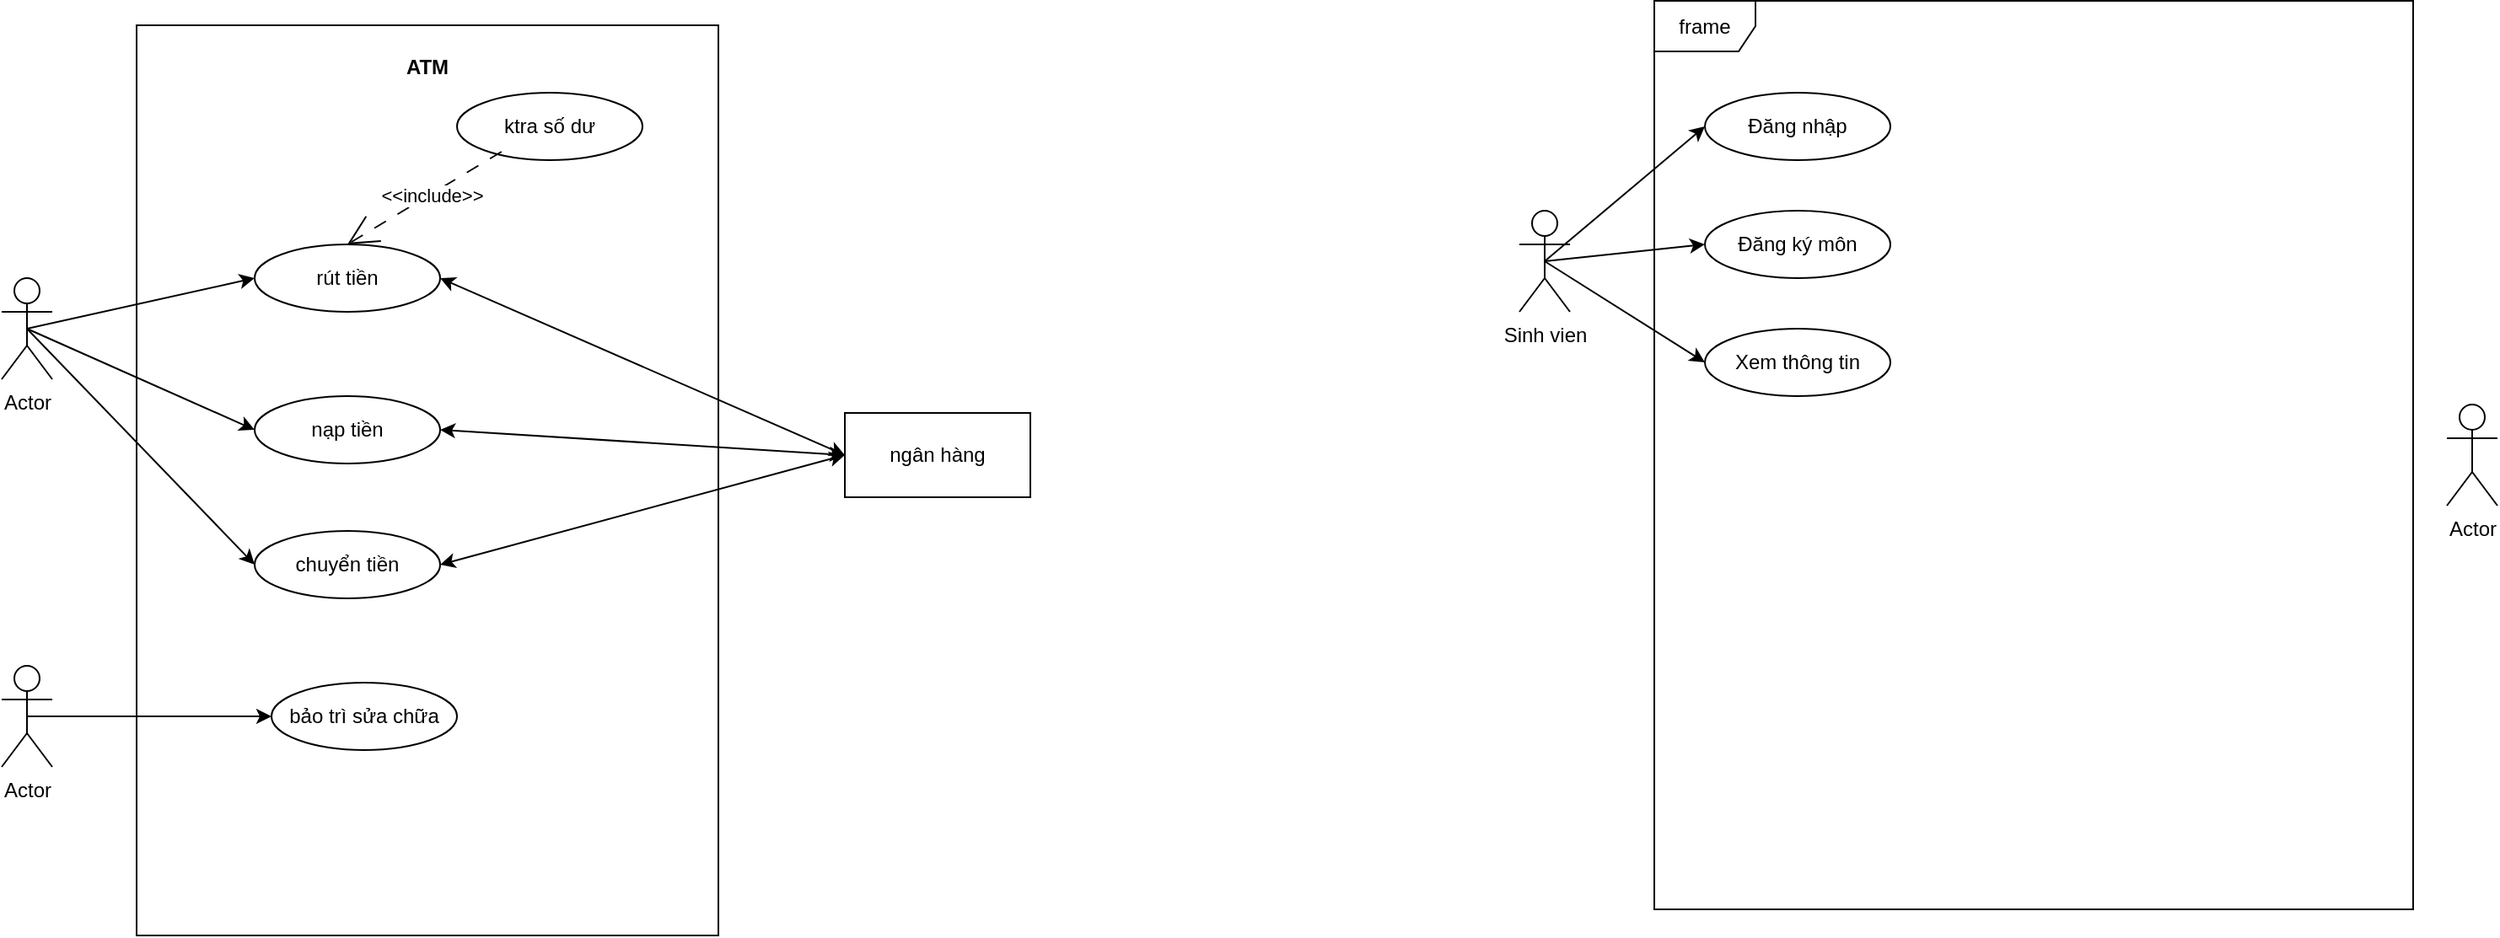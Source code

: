 <mxfile version="22.1.11" type="github" pages="4">
  <diagram name="Page-1" id="FQkPfA5mC1dS6UtXw3n_">
    <mxGraphModel dx="1552" dy="1358" grid="0" gridSize="10" guides="1" tooltips="1" connect="1" arrows="1" fold="1" page="0" pageScale="1" pageWidth="3300" pageHeight="4681" math="0" shadow="0">
      <root>
        <mxCell id="0" />
        <mxCell id="1" parent="0" />
        <mxCell id="UlAHc0vp6WzcdF49rd_0-27" style="rounded=0;orthogonalLoop=1;jettySize=auto;html=1;exitX=0.5;exitY=0.5;exitDx=0;exitDy=0;exitPerimeter=0;entryX=0;entryY=0.5;entryDx=0;entryDy=0;" parent="1" source="UlAHc0vp6WzcdF49rd_0-1" target="UlAHc0vp6WzcdF49rd_0-26" edge="1">
          <mxGeometry relative="1" as="geometry" />
        </mxCell>
        <mxCell id="UlAHc0vp6WzcdF49rd_0-1" value="Actor" style="shape=umlActor;verticalLabelPosition=bottom;verticalAlign=top;html=1;" parent="1" vertex="1">
          <mxGeometry x="130" y="390" width="30" height="60" as="geometry" />
        </mxCell>
        <mxCell id="UlAHc0vp6WzcdF49rd_0-17" style="rounded=0;orthogonalLoop=1;jettySize=auto;html=1;exitX=0.5;exitY=0.5;exitDx=0;exitDy=0;exitPerimeter=0;entryX=0;entryY=0.5;entryDx=0;entryDy=0;" parent="1" source="UlAHc0vp6WzcdF49rd_0-2" target="UlAHc0vp6WzcdF49rd_0-8" edge="1">
          <mxGeometry relative="1" as="geometry" />
        </mxCell>
        <mxCell id="UlAHc0vp6WzcdF49rd_0-28" style="rounded=0;orthogonalLoop=1;jettySize=auto;html=1;exitX=0.5;exitY=0.5;exitDx=0;exitDy=0;exitPerimeter=0;entryX=0;entryY=0.5;entryDx=0;entryDy=0;" parent="1" source="UlAHc0vp6WzcdF49rd_0-2" target="UlAHc0vp6WzcdF49rd_0-7" edge="1">
          <mxGeometry relative="1" as="geometry" />
        </mxCell>
        <mxCell id="UlAHc0vp6WzcdF49rd_0-29" style="rounded=0;orthogonalLoop=1;jettySize=auto;html=1;exitX=0.5;exitY=0.5;exitDx=0;exitDy=0;exitPerimeter=0;entryX=0;entryY=0.5;entryDx=0;entryDy=0;" parent="1" source="UlAHc0vp6WzcdF49rd_0-2" target="UlAHc0vp6WzcdF49rd_0-9" edge="1">
          <mxGeometry relative="1" as="geometry" />
        </mxCell>
        <mxCell id="UlAHc0vp6WzcdF49rd_0-2" value="Actor" style="shape=umlActor;verticalLabelPosition=bottom;verticalAlign=top;html=1;" parent="1" vertex="1">
          <mxGeometry x="130" y="160" width="30" height="60" as="geometry" />
        </mxCell>
        <mxCell id="UlAHc0vp6WzcdF49rd_0-3" value="ngân hàng" style="html=1;whiteSpace=wrap;" parent="1" vertex="1">
          <mxGeometry x="630" y="240" width="110" height="50" as="geometry" />
        </mxCell>
        <mxCell id="UlAHc0vp6WzcdF49rd_0-4" value="&lt;p style=&quot;margin:0px;margin-top:4px;text-align:center;&quot;&gt;&lt;br&gt;&lt;b&gt;ATM&lt;/b&gt;&lt;/p&gt;" style="verticalAlign=top;align=left;overflow=fill;fontSize=12;fontFamily=Helvetica;html=1;whiteSpace=wrap;fillColor=none;" parent="1" vertex="1">
          <mxGeometry x="210" y="10" width="345" height="540" as="geometry" />
        </mxCell>
        <mxCell id="UlAHc0vp6WzcdF49rd_0-24" style="rounded=0;orthogonalLoop=1;jettySize=auto;html=1;exitX=1;exitY=0.5;exitDx=0;exitDy=0;entryX=0;entryY=0.5;entryDx=0;entryDy=0;startArrow=classic;startFill=1;" parent="1" source="UlAHc0vp6WzcdF49rd_0-7" target="UlAHc0vp6WzcdF49rd_0-3" edge="1">
          <mxGeometry relative="1" as="geometry" />
        </mxCell>
        <mxCell id="UlAHc0vp6WzcdF49rd_0-7" value="nạp tiền" style="ellipse;whiteSpace=wrap;html=1;" parent="1" vertex="1">
          <mxGeometry x="280" y="230" width="110" height="40" as="geometry" />
        </mxCell>
        <mxCell id="UlAHc0vp6WzcdF49rd_0-23" style="rounded=0;orthogonalLoop=1;jettySize=auto;html=1;exitX=1;exitY=0.5;exitDx=0;exitDy=0;entryX=0;entryY=0.5;entryDx=0;entryDy=0;startArrow=classic;startFill=1;" parent="1" source="UlAHc0vp6WzcdF49rd_0-8" target="UlAHc0vp6WzcdF49rd_0-3" edge="1">
          <mxGeometry relative="1" as="geometry" />
        </mxCell>
        <mxCell id="UlAHc0vp6WzcdF49rd_0-8" value="rút tiền" style="ellipse;whiteSpace=wrap;html=1;" parent="1" vertex="1">
          <mxGeometry x="280" y="140" width="110" height="40" as="geometry" />
        </mxCell>
        <mxCell id="UlAHc0vp6WzcdF49rd_0-25" style="rounded=0;orthogonalLoop=1;jettySize=auto;html=1;exitX=1;exitY=0.5;exitDx=0;exitDy=0;entryX=0;entryY=0.5;entryDx=0;entryDy=0;startArrow=classic;startFill=1;" parent="1" source="UlAHc0vp6WzcdF49rd_0-9" target="UlAHc0vp6WzcdF49rd_0-3" edge="1">
          <mxGeometry relative="1" as="geometry" />
        </mxCell>
        <mxCell id="UlAHc0vp6WzcdF49rd_0-9" value="chuyển tiền" style="ellipse;whiteSpace=wrap;html=1;" parent="1" vertex="1">
          <mxGeometry x="280" y="310" width="110" height="40" as="geometry" />
        </mxCell>
        <mxCell id="UlAHc0vp6WzcdF49rd_0-12" value="ktra số dư" style="ellipse;whiteSpace=wrap;html=1;" parent="1" vertex="1">
          <mxGeometry x="400" y="50" width="110" height="40" as="geometry" />
        </mxCell>
        <mxCell id="UlAHc0vp6WzcdF49rd_0-22" value="" style="endArrow=open;endSize=16;endFill=0;html=1;rounded=0;exitX=0.24;exitY=0.875;exitDx=0;exitDy=0;exitPerimeter=0;entryX=0.5;entryY=0;entryDx=0;entryDy=0;dashed=1;dashPattern=8 8;" parent="1" source="UlAHc0vp6WzcdF49rd_0-12" target="UlAHc0vp6WzcdF49rd_0-8" edge="1">
          <mxGeometry width="160" relative="1" as="geometry">
            <mxPoint x="395" y="300" as="sourcePoint" />
            <mxPoint x="555" y="300" as="targetPoint" />
          </mxGeometry>
        </mxCell>
        <mxCell id="UlAHc0vp6WzcdF49rd_0-33" value="&amp;lt;&amp;lt;include&amp;gt;&amp;gt;" style="edgeLabel;html=1;align=center;verticalAlign=middle;resizable=0;points=[];" parent="UlAHc0vp6WzcdF49rd_0-22" vertex="1" connectable="0">
          <mxGeometry x="-0.082" relative="1" as="geometry">
            <mxPoint as="offset" />
          </mxGeometry>
        </mxCell>
        <mxCell id="UlAHc0vp6WzcdF49rd_0-26" value="bảo trì sửa chữa" style="ellipse;whiteSpace=wrap;html=1;" parent="1" vertex="1">
          <mxGeometry x="290" y="400" width="110" height="40" as="geometry" />
        </mxCell>
        <mxCell id="P9ent_m3i-iV9d5_X5sp-2" value="Actor" style="shape=umlActor;verticalLabelPosition=bottom;verticalAlign=top;html=1;" parent="1" vertex="1">
          <mxGeometry x="1580" y="235" width="30" height="60" as="geometry" />
        </mxCell>
        <mxCell id="P9ent_m3i-iV9d5_X5sp-3" style="rounded=0;orthogonalLoop=1;jettySize=auto;html=1;exitX=0.5;exitY=0.5;exitDx=0;exitDy=0;exitPerimeter=0;entryX=0;entryY=0.5;entryDx=0;entryDy=0;" parent="1" source="P9ent_m3i-iV9d5_X5sp-6" target="P9ent_m3i-iV9d5_X5sp-12" edge="1">
          <mxGeometry relative="1" as="geometry" />
        </mxCell>
        <mxCell id="P9ent_m3i-iV9d5_X5sp-4" style="rounded=0;orthogonalLoop=1;jettySize=auto;html=1;exitX=0.5;exitY=0.5;exitDx=0;exitDy=0;exitPerimeter=0;entryX=0;entryY=0.5;entryDx=0;entryDy=0;" parent="1" source="P9ent_m3i-iV9d5_X5sp-6" target="P9ent_m3i-iV9d5_X5sp-10" edge="1">
          <mxGeometry relative="1" as="geometry" />
        </mxCell>
        <mxCell id="P9ent_m3i-iV9d5_X5sp-5" style="rounded=0;orthogonalLoop=1;jettySize=auto;html=1;exitX=0.5;exitY=0.5;exitDx=0;exitDy=0;exitPerimeter=0;entryX=0;entryY=0.5;entryDx=0;entryDy=0;" parent="1" source="P9ent_m3i-iV9d5_X5sp-6" target="P9ent_m3i-iV9d5_X5sp-14" edge="1">
          <mxGeometry relative="1" as="geometry" />
        </mxCell>
        <mxCell id="P9ent_m3i-iV9d5_X5sp-6" value="Sinh vien&lt;br&gt;" style="shape=umlActor;verticalLabelPosition=bottom;verticalAlign=top;html=1;" parent="1" vertex="1">
          <mxGeometry x="1030" y="120" width="30" height="60" as="geometry" />
        </mxCell>
        <mxCell id="P9ent_m3i-iV9d5_X5sp-10" value="Đăng ký môn" style="ellipse;whiteSpace=wrap;html=1;" parent="1" vertex="1">
          <mxGeometry x="1140" y="120" width="110" height="40" as="geometry" />
        </mxCell>
        <mxCell id="P9ent_m3i-iV9d5_X5sp-12" value="Đăng nhập" style="ellipse;whiteSpace=wrap;html=1;" parent="1" vertex="1">
          <mxGeometry x="1140" y="50" width="110" height="40" as="geometry" />
        </mxCell>
        <mxCell id="P9ent_m3i-iV9d5_X5sp-14" value="Xem thông tin" style="ellipse;whiteSpace=wrap;html=1;" parent="1" vertex="1">
          <mxGeometry x="1140" y="190" width="110" height="40" as="geometry" />
        </mxCell>
        <mxCell id="P9ent_m3i-iV9d5_X5sp-23" value="frame" style="shape=umlFrame;whiteSpace=wrap;html=1;pointerEvents=0;" parent="1" vertex="1">
          <mxGeometry x="1110" y="-4.5" width="450" height="539" as="geometry" />
        </mxCell>
      </root>
    </mxGraphModel>
  </diagram>
  <diagram id="qhBuKhS3mnY09-vAQ0FF" name="biểu đồ phân cấp chức năng">
    <mxGraphModel dx="1038" dy="589" grid="0" gridSize="10" guides="1" tooltips="1" connect="1" arrows="1" fold="1" page="1" pageScale="1" pageWidth="3300" pageHeight="4681" math="0" shadow="0">
      <root>
        <mxCell id="0" />
        <mxCell id="1" parent="0" />
        <mxCell id="eLcfTRdUgcNh56qw_H1i-1" value="&lt;font style=&quot;font-size: 14px;&quot;&gt;Website bán giày trực tuyến&lt;/font&gt;" style="rounded=0;whiteSpace=wrap;html=1;fontSize=14;" vertex="1" parent="1">
          <mxGeometry x="390" y="30" width="360" height="60" as="geometry" />
        </mxCell>
        <mxCell id="eLcfTRdUgcNh56qw_H1i-16" style="edgeStyle=orthogonalEdgeStyle;rounded=0;orthogonalLoop=1;jettySize=auto;html=1;entryX=0;entryY=0.5;entryDx=0;entryDy=0;endArrow=none;endFill=0;fontSize=14;" edge="1" parent="1" source="eLcfTRdUgcNh56qw_H1i-2" target="eLcfTRdUgcNh56qw_H1i-14">
          <mxGeometry relative="1" as="geometry">
            <mxPoint x="120" y="440" as="targetPoint" />
            <Array as="points">
              <mxPoint x="120" y="440" />
            </Array>
          </mxGeometry>
        </mxCell>
        <mxCell id="eLcfTRdUgcNh56qw_H1i-49" style="edgeStyle=none;rounded=0;orthogonalLoop=1;jettySize=auto;html=1;endArrow=none;endFill=0;entryX=-0.001;entryY=0.475;entryDx=0;entryDy=0;entryPerimeter=0;fontSize=14;" edge="1" parent="1" source="eLcfTRdUgcNh56qw_H1i-2" target="eLcfTRdUgcNh56qw_H1i-50">
          <mxGeometry relative="1" as="geometry">
            <mxPoint x="170" y="120" as="targetPoint" />
          </mxGeometry>
        </mxCell>
        <mxCell id="eLcfTRdUgcNh56qw_H1i-2" value="1.Quản trị người dùng" style="rounded=0;whiteSpace=wrap;html=1;fontSize=14;" vertex="1" parent="1">
          <mxGeometry x="110" y="150" width="120" height="60" as="geometry" />
        </mxCell>
        <mxCell id="eLcfTRdUgcNh56qw_H1i-70" style="edgeStyle=none;rounded=0;orthogonalLoop=1;jettySize=auto;html=1;endArrow=none;endFill=0;" edge="1" parent="1" source="eLcfTRdUgcNh56qw_H1i-10">
          <mxGeometry relative="1" as="geometry">
            <mxPoint x="120" y="280" as="targetPoint" />
          </mxGeometry>
        </mxCell>
        <mxCell id="eLcfTRdUgcNh56qw_H1i-10" value="1.1. Đăng nhập" style="rounded=0;whiteSpace=wrap;html=1;fontSize=14;" vertex="1" parent="1">
          <mxGeometry x="140" y="250" width="110" height="60" as="geometry" />
        </mxCell>
        <mxCell id="eLcfTRdUgcNh56qw_H1i-69" style="edgeStyle=none;rounded=0;orthogonalLoop=1;jettySize=auto;html=1;endArrow=none;endFill=0;" edge="1" parent="1" source="eLcfTRdUgcNh56qw_H1i-13">
          <mxGeometry relative="1" as="geometry">
            <mxPoint x="120" y="360" as="targetPoint" />
          </mxGeometry>
        </mxCell>
        <mxCell id="eLcfTRdUgcNh56qw_H1i-13" value="1.2. Cập nhật người dùng&lt;span style=&quot;white-space: pre;&quot;&gt;&#x9;&lt;/span&gt;" style="rounded=0;whiteSpace=wrap;html=1;fontSize=14;" vertex="1" parent="1">
          <mxGeometry x="140" y="330" width="110" height="60" as="geometry" />
        </mxCell>
        <mxCell id="eLcfTRdUgcNh56qw_H1i-14" value="1.3. Đăng xuất" style="rounded=0;whiteSpace=wrap;html=1;fontSize=14;" vertex="1" parent="1">
          <mxGeometry x="140" y="410" width="110" height="60" as="geometry" />
        </mxCell>
        <mxCell id="eLcfTRdUgcNh56qw_H1i-21" value="2. Quản lý sản phẩm" style="rounded=0;whiteSpace=wrap;html=1;fontSize=14;" vertex="1" parent="1">
          <mxGeometry x="270" y="150" width="120" height="60" as="geometry" />
        </mxCell>
        <mxCell id="eLcfTRdUgcNh56qw_H1i-74" style="edgeStyle=none;rounded=0;orthogonalLoop=1;jettySize=auto;html=1;endArrow=none;endFill=0;" edge="1" parent="1" source="eLcfTRdUgcNh56qw_H1i-22">
          <mxGeometry relative="1" as="geometry">
            <mxPoint x="280" y="280" as="targetPoint" />
          </mxGeometry>
        </mxCell>
        <mxCell id="eLcfTRdUgcNh56qw_H1i-22" value="2.1. Cập nhật danh mục&amp;nbsp;&lt;br&gt;" style="rounded=0;whiteSpace=wrap;html=1;fontSize=14;" vertex="1" parent="1">
          <mxGeometry x="300" y="250" width="110" height="60" as="geometry" />
        </mxCell>
        <mxCell id="eLcfTRdUgcNh56qw_H1i-24" value="2.2. Cập nhật sản phẩm&lt;span style=&quot;white-space: pre;&quot;&gt;&#x9;&lt;/span&gt;" style="rounded=0;whiteSpace=wrap;html=1;fontSize=14;" vertex="1" parent="1">
          <mxGeometry x="300" y="330" width="110" height="60" as="geometry" />
        </mxCell>
        <mxCell id="eLcfTRdUgcNh56qw_H1i-28" value="3. Quản lý hóa đơn&lt;span style=&quot;white-space: pre;&quot;&gt;&#x9;&lt;/span&gt;" style="rounded=0;whiteSpace=wrap;html=1;fontSize=14;" vertex="1" parent="1">
          <mxGeometry x="430" y="150" width="120" height="60" as="geometry" />
        </mxCell>
        <mxCell id="eLcfTRdUgcNh56qw_H1i-73" style="edgeStyle=none;rounded=0;orthogonalLoop=1;jettySize=auto;html=1;endArrow=none;endFill=0;" edge="1" parent="1" source="eLcfTRdUgcNh56qw_H1i-29">
          <mxGeometry relative="1" as="geometry">
            <mxPoint x="440" y="280" as="targetPoint" />
          </mxGeometry>
        </mxCell>
        <mxCell id="eLcfTRdUgcNh56qw_H1i-29" value="3.1. Quản lý hóa đơn" style="rounded=0;whiteSpace=wrap;html=1;fontSize=14;" vertex="1" parent="1">
          <mxGeometry x="460" y="250" width="110" height="60" as="geometry" />
        </mxCell>
        <mxCell id="eLcfTRdUgcNh56qw_H1i-31" value="3.2. Xử lý hóa đơn" style="rounded=0;whiteSpace=wrap;html=1;fontSize=14;" vertex="1" parent="1">
          <mxGeometry x="460" y="330" width="110" height="60" as="geometry" />
        </mxCell>
        <mxCell id="eLcfTRdUgcNh56qw_H1i-33" value="" style="line;strokeWidth=1;fillColor=none;align=left;verticalAlign=middle;spacingTop=-1;spacingLeft=3;spacingRight=3;rotatable=0;labelPosition=right;points=[];portConstraint=eastwest;strokeColor=inherit;fontSize=14;" vertex="1" parent="1">
          <mxGeometry x="440" y="356" width="20" height="8" as="geometry" />
        </mxCell>
        <mxCell id="eLcfTRdUgcNh56qw_H1i-34" style="edgeStyle=orthogonalEdgeStyle;rounded=0;orthogonalLoop=1;jettySize=auto;html=1;endArrow=none;endFill=0;fontSize=14;entryX=0;entryY=0.5;entryDx=0;entryDy=0;" edge="1" parent="1" source="eLcfTRdUgcNh56qw_H1i-35" target="eLcfTRdUgcNh56qw_H1i-38">
          <mxGeometry relative="1" as="geometry">
            <mxPoint x="620" y="440" as="targetPoint" />
            <Array as="points">
              <mxPoint x="600" y="360" />
            </Array>
          </mxGeometry>
        </mxCell>
        <mxCell id="eLcfTRdUgcNh56qw_H1i-35" value="4. Quản lý góp ý và tin tức" style="rounded=0;whiteSpace=wrap;html=1;fontSize=14;" vertex="1" parent="1">
          <mxGeometry x="590" y="150" width="120" height="60" as="geometry" />
        </mxCell>
        <mxCell id="eLcfTRdUgcNh56qw_H1i-105" style="edgeStyle=none;rounded=0;orthogonalLoop=1;jettySize=auto;html=1;endArrow=none;endFill=0;" edge="1" parent="1" source="eLcfTRdUgcNh56qw_H1i-36">
          <mxGeometry relative="1" as="geometry">
            <mxPoint x="600" y="280" as="targetPoint" />
          </mxGeometry>
        </mxCell>
        <mxCell id="eLcfTRdUgcNh56qw_H1i-36" value="4.1. Cập nhật tin tức" style="rounded=0;whiteSpace=wrap;html=1;fontSize=14;" vertex="1" parent="1">
          <mxGeometry x="620" y="250" width="110" height="60" as="geometry" />
        </mxCell>
        <mxCell id="eLcfTRdUgcNh56qw_H1i-38" value="4.2. Xử lý góp ý" style="rounded=0;whiteSpace=wrap;html=1;fontSize=14;" vertex="1" parent="1">
          <mxGeometry x="620" y="330" width="110" height="60" as="geometry" />
        </mxCell>
        <mxCell id="eLcfTRdUgcNh56qw_H1i-50" value="" style="line;strokeWidth=1;fillColor=none;align=left;verticalAlign=middle;spacingTop=-1;spacingLeft=3;spacingRight=3;rotatable=0;labelPosition=right;points=[];portConstraint=eastwest;strokeColor=inherit;fontSize=14;" vertex="1" parent="1">
          <mxGeometry x="170" y="120" width="830" height="8" as="geometry" />
        </mxCell>
        <mxCell id="eLcfTRdUgcNh56qw_H1i-59" style="edgeStyle=orthogonalEdgeStyle;rounded=0;orthogonalLoop=1;jettySize=auto;html=1;endArrow=none;endFill=0;fontSize=14;" edge="1" parent="1">
          <mxGeometry relative="1" as="geometry">
            <mxPoint x="280" y="360" as="targetPoint" />
            <mxPoint x="280" y="210" as="sourcePoint" />
            <Array as="points">
              <mxPoint x="280" y="360" />
              <mxPoint x="300" y="360" />
            </Array>
          </mxGeometry>
        </mxCell>
        <mxCell id="eLcfTRdUgcNh56qw_H1i-63" style="edgeStyle=none;rounded=0;orthogonalLoop=1;jettySize=auto;html=1;entryX=0;entryY=0.5;entryDx=0;entryDy=0;entryPerimeter=0;endArrow=none;endFill=0;exitX=0.078;exitY=1.003;exitDx=0;exitDy=0;exitPerimeter=0;" edge="1" parent="1" source="eLcfTRdUgcNh56qw_H1i-28" target="eLcfTRdUgcNh56qw_H1i-33">
          <mxGeometry relative="1" as="geometry">
            <mxPoint x="460" y="220" as="sourcePoint" />
          </mxGeometry>
        </mxCell>
        <mxCell id="eLcfTRdUgcNh56qw_H1i-75" style="edgeStyle=none;rounded=0;orthogonalLoop=1;jettySize=auto;html=1;entryX=0.4;entryY=0.975;entryDx=0;entryDy=0;entryPerimeter=0;endArrow=none;endFill=0;exitX=0.5;exitY=0;exitDx=0;exitDy=0;" edge="1" parent="1" source="eLcfTRdUgcNh56qw_H1i-28">
          <mxGeometry relative="1" as="geometry">
            <mxPoint x="510" y="140" as="sourcePoint" />
            <mxPoint x="490" y="124.8" as="targetPoint" />
          </mxGeometry>
        </mxCell>
        <mxCell id="eLcfTRdUgcNh56qw_H1i-76" style="edgeStyle=none;rounded=0;orthogonalLoop=1;jettySize=auto;html=1;endArrow=none;endFill=0;" edge="1" parent="1">
          <mxGeometry relative="1" as="geometry">
            <mxPoint x="570" y="92" as="sourcePoint" />
            <mxPoint x="570" y="123" as="targetPoint" />
          </mxGeometry>
        </mxCell>
        <mxCell id="eLcfTRdUgcNh56qw_H1i-88" style="edgeStyle=none;rounded=0;orthogonalLoop=1;jettySize=auto;html=1;endArrow=none;endFill=0;exitX=0.5;exitY=0;exitDx=0;exitDy=0;" edge="1" parent="1" source="eLcfTRdUgcNh56qw_H1i-35">
          <mxGeometry relative="1" as="geometry">
            <mxPoint x="680" y="130" as="sourcePoint" />
            <mxPoint x="650" y="124" as="targetPoint" />
          </mxGeometry>
        </mxCell>
        <mxCell id="eLcfTRdUgcNh56qw_H1i-92" style="edgeStyle=orthogonalEdgeStyle;rounded=0;orthogonalLoop=1;jettySize=auto;html=1;entryX=0;entryY=0.5;entryDx=0;entryDy=0;endArrow=none;endFill=0;fontSize=14;" edge="1" parent="1" source="eLcfTRdUgcNh56qw_H1i-93" target="eLcfTRdUgcNh56qw_H1i-95">
          <mxGeometry relative="1" as="geometry">
            <mxPoint x="790" y="440" as="targetPoint" />
            <Array as="points">
              <mxPoint x="770" y="360" />
            </Array>
          </mxGeometry>
        </mxCell>
        <mxCell id="eLcfTRdUgcNh56qw_H1i-93" value="5. Tìm kiếm sản phẩm" style="rounded=0;whiteSpace=wrap;html=1;fontSize=14;" vertex="1" parent="1">
          <mxGeometry x="760" y="150" width="120" height="60" as="geometry" />
        </mxCell>
        <mxCell id="eLcfTRdUgcNh56qw_H1i-106" style="edgeStyle=none;rounded=0;orthogonalLoop=1;jettySize=auto;html=1;endArrow=none;endFill=0;" edge="1" parent="1" source="eLcfTRdUgcNh56qw_H1i-94">
          <mxGeometry relative="1" as="geometry">
            <mxPoint x="770" y="280" as="targetPoint" />
          </mxGeometry>
        </mxCell>
        <mxCell id="eLcfTRdUgcNh56qw_H1i-94" value="5.1. Tìm kiếm theo tên sản phẩm" style="rounded=0;whiteSpace=wrap;html=1;fontSize=14;" vertex="1" parent="1">
          <mxGeometry x="790" y="250" width="110" height="60" as="geometry" />
        </mxCell>
        <mxCell id="eLcfTRdUgcNh56qw_H1i-95" value="5.2. Tìm kiếm theo khoảng giá" style="rounded=0;whiteSpace=wrap;html=1;fontSize=14;" vertex="1" parent="1">
          <mxGeometry x="790" y="330" width="110" height="60" as="geometry" />
        </mxCell>
        <mxCell id="eLcfTRdUgcNh56qw_H1i-97" style="edgeStyle=orthogonalEdgeStyle;rounded=0;orthogonalLoop=1;jettySize=auto;html=1;entryX=0;entryY=0.5;entryDx=0;entryDy=0;endArrow=none;endFill=0;fontSize=14;" edge="1" parent="1" source="eLcfTRdUgcNh56qw_H1i-98" target="eLcfTRdUgcNh56qw_H1i-101">
          <mxGeometry relative="1" as="geometry">
            <mxPoint x="950" y="440" as="targetPoint" />
            <Array as="points">
              <mxPoint x="950" y="440" />
            </Array>
          </mxGeometry>
        </mxCell>
        <mxCell id="eLcfTRdUgcNh56qw_H1i-98" value="6. Thống kê" style="rounded=0;whiteSpace=wrap;html=1;fontSize=14;" vertex="1" parent="1">
          <mxGeometry x="940" y="150" width="120" height="60" as="geometry" />
        </mxCell>
        <mxCell id="eLcfTRdUgcNh56qw_H1i-107" style="edgeStyle=none;rounded=0;orthogonalLoop=1;jettySize=auto;html=1;endArrow=none;endFill=0;" edge="1" parent="1" source="eLcfTRdUgcNh56qw_H1i-99">
          <mxGeometry relative="1" as="geometry">
            <mxPoint x="950" y="280" as="targetPoint" />
          </mxGeometry>
        </mxCell>
        <mxCell id="eLcfTRdUgcNh56qw_H1i-99" value="6.1. Thống kê hóa đơn" style="rounded=0;whiteSpace=wrap;html=1;fontSize=14;" vertex="1" parent="1">
          <mxGeometry x="970" y="250" width="110" height="60" as="geometry" />
        </mxCell>
        <mxCell id="eLcfTRdUgcNh56qw_H1i-108" style="edgeStyle=none;rounded=0;orthogonalLoop=1;jettySize=auto;html=1;endArrow=none;endFill=0;" edge="1" parent="1" source="eLcfTRdUgcNh56qw_H1i-100">
          <mxGeometry relative="1" as="geometry">
            <mxPoint x="950" y="360" as="targetPoint" />
          </mxGeometry>
        </mxCell>
        <mxCell id="eLcfTRdUgcNh56qw_H1i-100" value="6.2. Thống kê sản phẩm bán chạy" style="rounded=0;whiteSpace=wrap;html=1;fontSize=14;" vertex="1" parent="1">
          <mxGeometry x="970" y="330" width="110" height="60" as="geometry" />
        </mxCell>
        <mxCell id="eLcfTRdUgcNh56qw_H1i-101" value="6.3. Thống kê sản phẩm mới" style="rounded=0;whiteSpace=wrap;html=1;fontSize=14;" vertex="1" parent="1">
          <mxGeometry x="970" y="410" width="110" height="60" as="geometry" />
        </mxCell>
        <mxCell id="eLcfTRdUgcNh56qw_H1i-102" style="edgeStyle=none;rounded=0;orthogonalLoop=1;jettySize=auto;html=1;entryX=0.193;entryY=0;entryDx=0;entryDy=0;entryPerimeter=0;endArrow=none;endFill=0;exitX=0.5;exitY=0;exitDx=0;exitDy=0;" edge="1" parent="1" source="eLcfTRdUgcNh56qw_H1i-21">
          <mxGeometry relative="1" as="geometry">
            <mxPoint x="360" y="140" as="sourcePoint" />
            <mxPoint x="330.19" y="124" as="targetPoint" />
          </mxGeometry>
        </mxCell>
        <mxCell id="eLcfTRdUgcNh56qw_H1i-103" style="edgeStyle=none;rounded=0;orthogonalLoop=1;jettySize=auto;html=1;endArrow=none;endFill=0;entryX=1;entryY=0.375;entryDx=0;entryDy=0;entryPerimeter=0;" edge="1" parent="1">
          <mxGeometry relative="1" as="geometry">
            <mxPoint x="1000.456" y="149" as="sourcePoint" />
            <mxPoint x="1000" y="124" as="targetPoint" />
          </mxGeometry>
        </mxCell>
        <mxCell id="eLcfTRdUgcNh56qw_H1i-104" style="edgeStyle=none;rounded=0;orthogonalLoop=1;jettySize=auto;html=1;endArrow=none;endFill=0;exitX=0.5;exitY=0;exitDx=0;exitDy=0;" edge="1" parent="1" source="eLcfTRdUgcNh56qw_H1i-93">
          <mxGeometry relative="1" as="geometry">
            <mxPoint x="830" y="140" as="sourcePoint" />
            <mxPoint x="820" y="124" as="targetPoint" />
          </mxGeometry>
        </mxCell>
      </root>
    </mxGraphModel>
  </diagram>
  <diagram id="QhK4sqpyArAsA-wAlqXZ" name="Biểu đồ luồng dữ liệu mức ngữ cảnh">
    <mxGraphModel dx="865" dy="491" grid="0" gridSize="10" guides="1" tooltips="1" connect="1" arrows="1" fold="1" page="1" pageScale="1" pageWidth="3300" pageHeight="4681" background="none" math="0" shadow="0">
      <root>
        <mxCell id="0" />
        <mxCell id="1" parent="0" />
        <mxCell id="-vHiX2eQqOayLXtk80vB-3" value="Website" style="html=1;whiteSpace=wrap;" vertex="1" parent="1">
          <mxGeometry x="443" y="77" width="110" height="304" as="geometry" />
        </mxCell>
      </root>
    </mxGraphModel>
  </diagram>
  <diagram id="CEMQZBYS7fpswU3NSh3N" name="Biểu đồ luồng dữ liệu mức 1">
    <mxGraphModel dx="1038" dy="589" grid="0" gridSize="10" guides="1" tooltips="1" connect="1" arrows="1" fold="1" page="1" pageScale="1" pageWidth="3300" pageHeight="4681" math="0" shadow="0">
      <root>
        <mxCell id="0" />
        <mxCell id="1" parent="0" />
      </root>
    </mxGraphModel>
  </diagram>
</mxfile>
